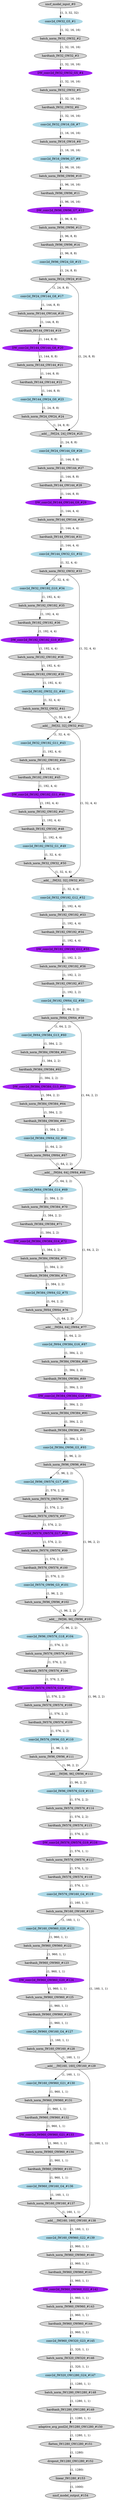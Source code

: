 strict digraph {
"0 /nncf_model_input_0" [id=0, type="nncf_model_input", label="nncf_model_input_#0", style=filled];
"1 MobileNetV2/Sequential[features]/Conv2dNormActivation[0]/NNCFConv2d[0]/conv2d_0" [id=1, type=conv2d, label="conv2d_OW32_G5_#1", style=filled, color=lightblue];
"2 MobileNetV2/Sequential[features]/Conv2dNormActivation[0]/NNCFBatchNorm2d[1]/batch_norm_0" [id=2, type="batch_norm", label="batch_norm_IW32_OW32_#2", style=filled];
"3 MobileNetV2/Sequential[features]/Conv2dNormActivation[0]/ReLU6[2]/hardtanh_0" [id=3, type=hardtanh, label="hardtanh_IW32_OW32_#3", style=filled];
"4 MobileNetV2/Sequential[features]/InvertedResidual[1]/Sequential[conv]/Conv2dNormActivation[0]/NNCFConv2d[0]/conv2d_0" [id=4, type=conv2d, label="DW_conv2d_IW32_OW32_G5_#4", style=filled, color=purple];
"5 MobileNetV2/Sequential[features]/InvertedResidual[1]/Sequential[conv]/Conv2dNormActivation[0]/NNCFBatchNorm2d[1]/batch_norm_0" [id=5, type="batch_norm", label="batch_norm_IW32_OW32_#5", style=filled];
"6 MobileNetV2/Sequential[features]/InvertedResidual[1]/Sequential[conv]/Conv2dNormActivation[0]/ReLU6[2]/hardtanh_0" [id=6, type=hardtanh, label="hardtanh_IW32_OW32_#6", style=filled];
"7 MobileNetV2/Sequential[features]/InvertedResidual[1]/Sequential[conv]/NNCFConv2d[1]/conv2d_0" [id=7, type=conv2d, label="conv2d_IW32_OW16_G6_#7", style=filled, color=lightblue];
"8 MobileNetV2/Sequential[features]/InvertedResidual[1]/Sequential[conv]/NNCFBatchNorm2d[2]/batch_norm_0" [id=8, type="batch_norm", label="batch_norm_IW16_OW16_#8", style=filled];
"9 MobileNetV2/Sequential[features]/InvertedResidual[2]/Sequential[conv]/Conv2dNormActivation[0]/NNCFConv2d[0]/conv2d_0" [id=9, type=conv2d, label="conv2d_IW16_OW96_G7_#9", style=filled, color=lightblue];
"10 MobileNetV2/Sequential[features]/InvertedResidual[2]/Sequential[conv]/Conv2dNormActivation[0]/NNCFBatchNorm2d[1]/batch_norm_0" [id=10, type="batch_norm", label="batch_norm_IW96_OW96_#10", style=filled];
"11 MobileNetV2/Sequential[features]/InvertedResidual[2]/Sequential[conv]/Conv2dNormActivation[0]/ReLU6[2]/hardtanh_0" [id=11, type=hardtanh, label="hardtanh_IW96_OW96_#11", style=filled];
"12 MobileNetV2/Sequential[features]/InvertedResidual[2]/Sequential[conv]/Conv2dNormActivation[1]/NNCFConv2d[0]/conv2d_0" [id=12, type=conv2d, label="DW_conv2d_IW96_OW96_G7_#12", style=filled, color=purple];
"13 MobileNetV2/Sequential[features]/InvertedResidual[2]/Sequential[conv]/Conv2dNormActivation[1]/NNCFBatchNorm2d[1]/batch_norm_0" [id=13, type="batch_norm", label="batch_norm_IW96_OW96_#13", style=filled];
"14 MobileNetV2/Sequential[features]/InvertedResidual[2]/Sequential[conv]/Conv2dNormActivation[1]/ReLU6[2]/hardtanh_0" [id=14, type=hardtanh, label="hardtanh_IW96_OW96_#14", style=filled];
"15 MobileNetV2/Sequential[features]/InvertedResidual[2]/Sequential[conv]/NNCFConv2d[2]/conv2d_0" [id=15, type=conv2d, label="conv2d_IW96_OW24_G0_#15", style=filled, color=lightblue];
"16 MobileNetV2/Sequential[features]/InvertedResidual[2]/Sequential[conv]/NNCFBatchNorm2d[3]/batch_norm_0" [id=16, type="batch_norm", label="batch_norm_IW24_OW24_#16", style=filled];
"17 MobileNetV2/Sequential[features]/InvertedResidual[3]/Sequential[conv]/Conv2dNormActivation[0]/NNCFConv2d[0]/conv2d_0" [id=17, type=conv2d, label="conv2d_IW24_OW144_G8_#17", style=filled, color=lightblue];
"18 MobileNetV2/Sequential[features]/InvertedResidual[3]/Sequential[conv]/Conv2dNormActivation[0]/NNCFBatchNorm2d[1]/batch_norm_0" [id=18, type="batch_norm", label="batch_norm_IW144_OW144_#18", style=filled];
"19 MobileNetV2/Sequential[features]/InvertedResidual[3]/Sequential[conv]/Conv2dNormActivation[0]/ReLU6[2]/hardtanh_0" [id=19, type=hardtanh, label="hardtanh_IW144_OW144_#19", style=filled];
"20 MobileNetV2/Sequential[features]/InvertedResidual[3]/Sequential[conv]/Conv2dNormActivation[1]/NNCFConv2d[0]/conv2d_0" [id=20, type=conv2d, label="DW_conv2d_IW144_OW144_G8_#20", style=filled, color=purple];
"21 MobileNetV2/Sequential[features]/InvertedResidual[3]/Sequential[conv]/Conv2dNormActivation[1]/NNCFBatchNorm2d[1]/batch_norm_0" [id=21, type="batch_norm", label="batch_norm_IW144_OW144_#21", style=filled];
"22 MobileNetV2/Sequential[features]/InvertedResidual[3]/Sequential[conv]/Conv2dNormActivation[1]/ReLU6[2]/hardtanh_0" [id=22, type=hardtanh, label="hardtanh_IW144_OW144_#22", style=filled];
"23 MobileNetV2/Sequential[features]/InvertedResidual[3]/Sequential[conv]/NNCFConv2d[2]/conv2d_0" [id=23, type=conv2d, label="conv2d_IW144_OW24_G0_#23", style=filled, color=lightblue];
"24 MobileNetV2/Sequential[features]/InvertedResidual[3]/Sequential[conv]/NNCFBatchNorm2d[3]/batch_norm_0" [id=24, type="batch_norm", label="batch_norm_IW24_OW24_#24", style=filled];
"25 MobileNetV2/Sequential[features]/InvertedResidual[3]/__add___0" [id=25, type="__add__", label="__add___IW[24, 24]_OW24_#25", style=filled];
"26 MobileNetV2/Sequential[features]/InvertedResidual[4]/Sequential[conv]/Conv2dNormActivation[0]/NNCFConv2d[0]/conv2d_0" [id=26, type=conv2d, label="conv2d_IW24_OW144_G9_#26", style=filled, color=lightblue];
"27 MobileNetV2/Sequential[features]/InvertedResidual[4]/Sequential[conv]/Conv2dNormActivation[0]/NNCFBatchNorm2d[1]/batch_norm_0" [id=27, type="batch_norm", label="batch_norm_IW144_OW144_#27", style=filled];
"28 MobileNetV2/Sequential[features]/InvertedResidual[4]/Sequential[conv]/Conv2dNormActivation[0]/ReLU6[2]/hardtanh_0" [id=28, type=hardtanh, label="hardtanh_IW144_OW144_#28", style=filled];
"29 MobileNetV2/Sequential[features]/InvertedResidual[4]/Sequential[conv]/Conv2dNormActivation[1]/NNCFConv2d[0]/conv2d_0" [id=29, type=conv2d, label="DW_conv2d_IW144_OW144_G9_#29", style=filled, color=purple];
"30 MobileNetV2/Sequential[features]/InvertedResidual[4]/Sequential[conv]/Conv2dNormActivation[1]/NNCFBatchNorm2d[1]/batch_norm_0" [id=30, type="batch_norm", label="batch_norm_IW144_OW144_#30", style=filled];
"31 MobileNetV2/Sequential[features]/InvertedResidual[4]/Sequential[conv]/Conv2dNormActivation[1]/ReLU6[2]/hardtanh_0" [id=31, type=hardtanh, label="hardtanh_IW144_OW144_#31", style=filled];
"32 MobileNetV2/Sequential[features]/InvertedResidual[4]/Sequential[conv]/NNCFConv2d[2]/conv2d_0" [id=32, type=conv2d, label="conv2d_IW144_OW32_G1_#32", style=filled, color=lightblue];
"33 MobileNetV2/Sequential[features]/InvertedResidual[4]/Sequential[conv]/NNCFBatchNorm2d[3]/batch_norm_0" [id=33, type="batch_norm", label="batch_norm_IW32_OW32_#33", style=filled];
"34 MobileNetV2/Sequential[features]/InvertedResidual[5]/Sequential[conv]/Conv2dNormActivation[0]/NNCFConv2d[0]/conv2d_0" [id=34, type=conv2d, label="conv2d_IW32_OW192_G10_#34", style=filled, color=lightblue];
"35 MobileNetV2/Sequential[features]/InvertedResidual[5]/Sequential[conv]/Conv2dNormActivation[0]/NNCFBatchNorm2d[1]/batch_norm_0" [id=35, type="batch_norm", label="batch_norm_IW192_OW192_#35", style=filled];
"36 MobileNetV2/Sequential[features]/InvertedResidual[5]/Sequential[conv]/Conv2dNormActivation[0]/ReLU6[2]/hardtanh_0" [id=36, type=hardtanh, label="hardtanh_IW192_OW192_#36", style=filled];
"37 MobileNetV2/Sequential[features]/InvertedResidual[5]/Sequential[conv]/Conv2dNormActivation[1]/NNCFConv2d[0]/conv2d_0" [id=37, type=conv2d, label="DW_conv2d_IW192_OW192_G10_#37", style=filled, color=purple];
"38 MobileNetV2/Sequential[features]/InvertedResidual[5]/Sequential[conv]/Conv2dNormActivation[1]/NNCFBatchNorm2d[1]/batch_norm_0" [id=38, type="batch_norm", label="batch_norm_IW192_OW192_#38", style=filled];
"39 MobileNetV2/Sequential[features]/InvertedResidual[5]/Sequential[conv]/Conv2dNormActivation[1]/ReLU6[2]/hardtanh_0" [id=39, type=hardtanh, label="hardtanh_IW192_OW192_#39", style=filled];
"40 MobileNetV2/Sequential[features]/InvertedResidual[5]/Sequential[conv]/NNCFConv2d[2]/conv2d_0" [id=40, type=conv2d, label="conv2d_IW192_OW32_G1_#40", style=filled, color=lightblue];
"41 MobileNetV2/Sequential[features]/InvertedResidual[5]/Sequential[conv]/NNCFBatchNorm2d[3]/batch_norm_0" [id=41, type="batch_norm", label="batch_norm_IW32_OW32_#41", style=filled];
"42 MobileNetV2/Sequential[features]/InvertedResidual[5]/__add___0" [id=42, type="__add__", label="__add___IW[32, 32]_OW32_#42", style=filled];
"43 MobileNetV2/Sequential[features]/InvertedResidual[6]/Sequential[conv]/Conv2dNormActivation[0]/NNCFConv2d[0]/conv2d_0" [id=43, type=conv2d, label="conv2d_IW32_OW192_G11_#43", style=filled, color=lightblue];
"44 MobileNetV2/Sequential[features]/InvertedResidual[6]/Sequential[conv]/Conv2dNormActivation[0]/NNCFBatchNorm2d[1]/batch_norm_0" [id=44, type="batch_norm", label="batch_norm_IW192_OW192_#44", style=filled];
"45 MobileNetV2/Sequential[features]/InvertedResidual[6]/Sequential[conv]/Conv2dNormActivation[0]/ReLU6[2]/hardtanh_0" [id=45, type=hardtanh, label="hardtanh_IW192_OW192_#45", style=filled];
"46 MobileNetV2/Sequential[features]/InvertedResidual[6]/Sequential[conv]/Conv2dNormActivation[1]/NNCFConv2d[0]/conv2d_0" [id=46, type=conv2d, label="DW_conv2d_IW192_OW192_G11_#46", style=filled, color=purple];
"47 MobileNetV2/Sequential[features]/InvertedResidual[6]/Sequential[conv]/Conv2dNormActivation[1]/NNCFBatchNorm2d[1]/batch_norm_0" [id=47, type="batch_norm", label="batch_norm_IW192_OW192_#47", style=filled];
"48 MobileNetV2/Sequential[features]/InvertedResidual[6]/Sequential[conv]/Conv2dNormActivation[1]/ReLU6[2]/hardtanh_0" [id=48, type=hardtanh, label="hardtanh_IW192_OW192_#48", style=filled];
"49 MobileNetV2/Sequential[features]/InvertedResidual[6]/Sequential[conv]/NNCFConv2d[2]/conv2d_0" [id=49, type=conv2d, label="conv2d_IW192_OW32_G1_#49", style=filled, color=lightblue];
"50 MobileNetV2/Sequential[features]/InvertedResidual[6]/Sequential[conv]/NNCFBatchNorm2d[3]/batch_norm_0" [id=50, type="batch_norm", label="batch_norm_IW32_OW32_#50", style=filled];
"51 MobileNetV2/Sequential[features]/InvertedResidual[6]/__add___0" [id=51, type="__add__", label="__add___IW[32, 32]_OW32_#51", style=filled];
"52 MobileNetV2/Sequential[features]/InvertedResidual[7]/Sequential[conv]/Conv2dNormActivation[0]/NNCFConv2d[0]/conv2d_0" [id=52, type=conv2d, label="conv2d_IW32_OW192_G12_#52", style=filled, color=lightblue];
"53 MobileNetV2/Sequential[features]/InvertedResidual[7]/Sequential[conv]/Conv2dNormActivation[0]/NNCFBatchNorm2d[1]/batch_norm_0" [id=53, type="batch_norm", label="batch_norm_IW192_OW192_#53", style=filled];
"54 MobileNetV2/Sequential[features]/InvertedResidual[7]/Sequential[conv]/Conv2dNormActivation[0]/ReLU6[2]/hardtanh_0" [id=54, type=hardtanh, label="hardtanh_IW192_OW192_#54", style=filled];
"55 MobileNetV2/Sequential[features]/InvertedResidual[7]/Sequential[conv]/Conv2dNormActivation[1]/NNCFConv2d[0]/conv2d_0" [id=55, type=conv2d, label="DW_conv2d_IW192_OW192_G12_#55", style=filled, color=purple];
"56 MobileNetV2/Sequential[features]/InvertedResidual[7]/Sequential[conv]/Conv2dNormActivation[1]/NNCFBatchNorm2d[1]/batch_norm_0" [id=56, type="batch_norm", label="batch_norm_IW192_OW192_#56", style=filled];
"57 MobileNetV2/Sequential[features]/InvertedResidual[7]/Sequential[conv]/Conv2dNormActivation[1]/ReLU6[2]/hardtanh_0" [id=57, type=hardtanh, label="hardtanh_IW192_OW192_#57", style=filled];
"58 MobileNetV2/Sequential[features]/InvertedResidual[7]/Sequential[conv]/NNCFConv2d[2]/conv2d_0" [id=58, type=conv2d, label="conv2d_IW192_OW64_G2_#58", style=filled, color=lightblue];
"59 MobileNetV2/Sequential[features]/InvertedResidual[7]/Sequential[conv]/NNCFBatchNorm2d[3]/batch_norm_0" [id=59, type="batch_norm", label="batch_norm_IW64_OW64_#59", style=filled];
"60 MobileNetV2/Sequential[features]/InvertedResidual[8]/Sequential[conv]/Conv2dNormActivation[0]/NNCFConv2d[0]/conv2d_0" [id=60, type=conv2d, label="conv2d_IW64_OW384_G13_#60", style=filled, color=lightblue];
"61 MobileNetV2/Sequential[features]/InvertedResidual[8]/Sequential[conv]/Conv2dNormActivation[0]/NNCFBatchNorm2d[1]/batch_norm_0" [id=61, type="batch_norm", label="batch_norm_IW384_OW384_#61", style=filled];
"62 MobileNetV2/Sequential[features]/InvertedResidual[8]/Sequential[conv]/Conv2dNormActivation[0]/ReLU6[2]/hardtanh_0" [id=62, type=hardtanh, label="hardtanh_IW384_OW384_#62", style=filled];
"63 MobileNetV2/Sequential[features]/InvertedResidual[8]/Sequential[conv]/Conv2dNormActivation[1]/NNCFConv2d[0]/conv2d_0" [id=63, type=conv2d, label="DW_conv2d_IW384_OW384_G13_#63", style=filled, color=purple];
"64 MobileNetV2/Sequential[features]/InvertedResidual[8]/Sequential[conv]/Conv2dNormActivation[1]/NNCFBatchNorm2d[1]/batch_norm_0" [id=64, type="batch_norm", label="batch_norm_IW384_OW384_#64", style=filled];
"65 MobileNetV2/Sequential[features]/InvertedResidual[8]/Sequential[conv]/Conv2dNormActivation[1]/ReLU6[2]/hardtanh_0" [id=65, type=hardtanh, label="hardtanh_IW384_OW384_#65", style=filled];
"66 MobileNetV2/Sequential[features]/InvertedResidual[8]/Sequential[conv]/NNCFConv2d[2]/conv2d_0" [id=66, type=conv2d, label="conv2d_IW384_OW64_G2_#66", style=filled, color=lightblue];
"67 MobileNetV2/Sequential[features]/InvertedResidual[8]/Sequential[conv]/NNCFBatchNorm2d[3]/batch_norm_0" [id=67, type="batch_norm", label="batch_norm_IW64_OW64_#67", style=filled];
"68 MobileNetV2/Sequential[features]/InvertedResidual[8]/__add___0" [id=68, type="__add__", label="__add___IW[64, 64]_OW64_#68", style=filled];
"69 MobileNetV2/Sequential[features]/InvertedResidual[9]/Sequential[conv]/Conv2dNormActivation[0]/NNCFConv2d[0]/conv2d_0" [id=69, type=conv2d, label="conv2d_IW64_OW384_G14_#69", style=filled, color=lightblue];
"70 MobileNetV2/Sequential[features]/InvertedResidual[9]/Sequential[conv]/Conv2dNormActivation[0]/NNCFBatchNorm2d[1]/batch_norm_0" [id=70, type="batch_norm", label="batch_norm_IW384_OW384_#70", style=filled];
"71 MobileNetV2/Sequential[features]/InvertedResidual[9]/Sequential[conv]/Conv2dNormActivation[0]/ReLU6[2]/hardtanh_0" [id=71, type=hardtanh, label="hardtanh_IW384_OW384_#71", style=filled];
"72 MobileNetV2/Sequential[features]/InvertedResidual[9]/Sequential[conv]/Conv2dNormActivation[1]/NNCFConv2d[0]/conv2d_0" [id=72, type=conv2d, label="DW_conv2d_IW384_OW384_G14_#72", style=filled, color=purple];
"73 MobileNetV2/Sequential[features]/InvertedResidual[9]/Sequential[conv]/Conv2dNormActivation[1]/NNCFBatchNorm2d[1]/batch_norm_0" [id=73, type="batch_norm", label="batch_norm_IW384_OW384_#73", style=filled];
"74 MobileNetV2/Sequential[features]/InvertedResidual[9]/Sequential[conv]/Conv2dNormActivation[1]/ReLU6[2]/hardtanh_0" [id=74, type=hardtanh, label="hardtanh_IW384_OW384_#74", style=filled];
"75 MobileNetV2/Sequential[features]/InvertedResidual[9]/Sequential[conv]/NNCFConv2d[2]/conv2d_0" [id=75, type=conv2d, label="conv2d_IW384_OW64_G2_#75", style=filled, color=lightblue];
"76 MobileNetV2/Sequential[features]/InvertedResidual[9]/Sequential[conv]/NNCFBatchNorm2d[3]/batch_norm_0" [id=76, type="batch_norm", label="batch_norm_IW64_OW64_#76", style=filled];
"77 MobileNetV2/Sequential[features]/InvertedResidual[9]/__add___0" [id=77, type="__add__", label="__add___IW[64, 64]_OW64_#77", style=filled];
"78 MobileNetV2/Sequential[features]/InvertedResidual[11]/Sequential[conv]/Conv2dNormActivation[0]/NNCFConv2d[0]/conv2d_0" [id=78, type=conv2d, label="conv2d_IW64_OW384_G16_#87", style=filled, color=lightblue];
"79 MobileNetV2/Sequential[features]/InvertedResidual[11]/Sequential[conv]/Conv2dNormActivation[0]/NNCFBatchNorm2d[1]/batch_norm_0" [id=79, type="batch_norm", label="batch_norm_IW384_OW384_#88", style=filled];
"80 MobileNetV2/Sequential[features]/InvertedResidual[11]/Sequential[conv]/Conv2dNormActivation[0]/ReLU6[2]/hardtanh_0" [id=80, type=hardtanh, label="hardtanh_IW384_OW384_#89", style=filled];
"81 MobileNetV2/Sequential[features]/InvertedResidual[11]/Sequential[conv]/Conv2dNormActivation[1]/NNCFConv2d[0]/conv2d_0" [id=81, type=conv2d, label="DW_conv2d_IW384_OW384_G16_#90", style=filled, color=purple];
"82 MobileNetV2/Sequential[features]/InvertedResidual[11]/Sequential[conv]/Conv2dNormActivation[1]/NNCFBatchNorm2d[1]/batch_norm_0" [id=82, type="batch_norm", label="batch_norm_IW384_OW384_#91", style=filled];
"83 MobileNetV2/Sequential[features]/InvertedResidual[11]/Sequential[conv]/Conv2dNormActivation[1]/ReLU6[2]/hardtanh_0" [id=83, type=hardtanh, label="hardtanh_IW384_OW384_#92", style=filled];
"84 MobileNetV2/Sequential[features]/InvertedResidual[11]/Sequential[conv]/NNCFConv2d[2]/conv2d_0" [id=84, type=conv2d, label="conv2d_IW384_OW96_G3_#93", style=filled, color=lightblue];
"85 MobileNetV2/Sequential[features]/InvertedResidual[11]/Sequential[conv]/NNCFBatchNorm2d[3]/batch_norm_0" [id=85, type="batch_norm", label="batch_norm_IW96_OW96_#94", style=filled];
"86 MobileNetV2/Sequential[features]/InvertedResidual[12]/Sequential[conv]/Conv2dNormActivation[0]/NNCFConv2d[0]/conv2d_0" [id=86, type=conv2d, label="conv2d_IW96_OW576_G17_#95", style=filled, color=lightblue];
"87 MobileNetV2/Sequential[features]/InvertedResidual[12]/Sequential[conv]/Conv2dNormActivation[0]/NNCFBatchNorm2d[1]/batch_norm_0" [id=87, type="batch_norm", label="batch_norm_IW576_OW576_#96", style=filled];
"88 MobileNetV2/Sequential[features]/InvertedResidual[12]/Sequential[conv]/Conv2dNormActivation[0]/ReLU6[2]/hardtanh_0" [id=88, type=hardtanh, label="hardtanh_IW576_OW576_#97", style=filled];
"89 MobileNetV2/Sequential[features]/InvertedResidual[12]/Sequential[conv]/Conv2dNormActivation[1]/NNCFConv2d[0]/conv2d_0" [id=89, type=conv2d, label="DW_conv2d_IW576_OW576_G17_#98", style=filled, color=purple];
"90 MobileNetV2/Sequential[features]/InvertedResidual[12]/Sequential[conv]/Conv2dNormActivation[1]/NNCFBatchNorm2d[1]/batch_norm_0" [id=90, type="batch_norm", label="batch_norm_IW576_OW576_#99", style=filled];
"91 MobileNetV2/Sequential[features]/InvertedResidual[12]/Sequential[conv]/Conv2dNormActivation[1]/ReLU6[2]/hardtanh_0" [id=91, type=hardtanh, label="hardtanh_IW576_OW576_#100", style=filled];
"92 MobileNetV2/Sequential[features]/InvertedResidual[12]/Sequential[conv]/NNCFConv2d[2]/conv2d_0" [id=92, type=conv2d, label="conv2d_IW576_OW96_G3_#101", style=filled, color=lightblue];
"93 MobileNetV2/Sequential[features]/InvertedResidual[12]/Sequential[conv]/NNCFBatchNorm2d[3]/batch_norm_0" [id=93, type="batch_norm", label="batch_norm_IW96_OW96_#102", style=filled];
"94 MobileNetV2/Sequential[features]/InvertedResidual[12]/__add___0" [id=94, type="__add__", label="__add___IW[96, 96]_OW96_#103", style=filled];
"95 MobileNetV2/Sequential[features]/InvertedResidual[13]/Sequential[conv]/Conv2dNormActivation[0]/NNCFConv2d[0]/conv2d_0" [id=95, type=conv2d, label="conv2d_IW96_OW576_G18_#104", style=filled, color=lightblue];
"96 MobileNetV2/Sequential[features]/InvertedResidual[13]/Sequential[conv]/Conv2dNormActivation[0]/NNCFBatchNorm2d[1]/batch_norm_0" [id=96, type="batch_norm", label="batch_norm_IW576_OW576_#105", style=filled];
"97 MobileNetV2/Sequential[features]/InvertedResidual[13]/Sequential[conv]/Conv2dNormActivation[0]/ReLU6[2]/hardtanh_0" [id=97, type=hardtanh, label="hardtanh_IW576_OW576_#106", style=filled];
"98 MobileNetV2/Sequential[features]/InvertedResidual[13]/Sequential[conv]/Conv2dNormActivation[1]/NNCFConv2d[0]/conv2d_0" [id=98, type=conv2d, label="DW_conv2d_IW576_OW576_G18_#107", style=filled, color=purple];
"99 MobileNetV2/Sequential[features]/InvertedResidual[13]/Sequential[conv]/Conv2dNormActivation[1]/NNCFBatchNorm2d[1]/batch_norm_0" [id=99, type="batch_norm", label="batch_norm_IW576_OW576_#108", style=filled];
"100 MobileNetV2/Sequential[features]/InvertedResidual[13]/Sequential[conv]/Conv2dNormActivation[1]/ReLU6[2]/hardtanh_0" [id=100, type=hardtanh, label="hardtanh_IW576_OW576_#109", style=filled];
"101 MobileNetV2/Sequential[features]/InvertedResidual[13]/Sequential[conv]/NNCFConv2d[2]/conv2d_0" [id=101, type=conv2d, label="conv2d_IW576_OW96_G3_#110", style=filled, color=lightblue];
"102 MobileNetV2/Sequential[features]/InvertedResidual[13]/Sequential[conv]/NNCFBatchNorm2d[3]/batch_norm_0" [id=102, type="batch_norm", label="batch_norm_IW96_OW96_#111", style=filled];
"103 MobileNetV2/Sequential[features]/InvertedResidual[13]/__add___0" [id=103, type="__add__", label="__add___IW[96, 96]_OW96_#112", style=filled];
"104 MobileNetV2/Sequential[features]/InvertedResidual[14]/Sequential[conv]/Conv2dNormActivation[0]/NNCFConv2d[0]/conv2d_0" [id=104, type=conv2d, label="conv2d_IW96_OW576_G19_#113", style=filled, color=lightblue];
"105 MobileNetV2/Sequential[features]/InvertedResidual[14]/Sequential[conv]/Conv2dNormActivation[0]/NNCFBatchNorm2d[1]/batch_norm_0" [id=105, type="batch_norm", label="batch_norm_IW576_OW576_#114", style=filled];
"106 MobileNetV2/Sequential[features]/InvertedResidual[14]/Sequential[conv]/Conv2dNormActivation[0]/ReLU6[2]/hardtanh_0" [id=106, type=hardtanh, label="hardtanh_IW576_OW576_#115", style=filled];
"107 MobileNetV2/Sequential[features]/InvertedResidual[14]/Sequential[conv]/Conv2dNormActivation[1]/NNCFConv2d[0]/conv2d_0" [id=107, type=conv2d, label="DW_conv2d_IW576_OW576_G19_#116", style=filled, color=purple];
"108 MobileNetV2/Sequential[features]/InvertedResidual[14]/Sequential[conv]/Conv2dNormActivation[1]/NNCFBatchNorm2d[1]/batch_norm_0" [id=108, type="batch_norm", label="batch_norm_IW576_OW576_#117", style=filled];
"109 MobileNetV2/Sequential[features]/InvertedResidual[14]/Sequential[conv]/Conv2dNormActivation[1]/ReLU6[2]/hardtanh_0" [id=109, type=hardtanh, label="hardtanh_IW576_OW576_#118", style=filled];
"110 MobileNetV2/Sequential[features]/InvertedResidual[14]/Sequential[conv]/NNCFConv2d[2]/conv2d_0" [id=110, type=conv2d, label="conv2d_IW576_OW160_G4_#119", style=filled, color=lightblue];
"111 MobileNetV2/Sequential[features]/InvertedResidual[14]/Sequential[conv]/NNCFBatchNorm2d[3]/batch_norm_0" [id=111, type="batch_norm", label="batch_norm_IW160_OW160_#120", style=filled];
"112 MobileNetV2/Sequential[features]/InvertedResidual[15]/Sequential[conv]/Conv2dNormActivation[0]/NNCFConv2d[0]/conv2d_0" [id=112, type=conv2d, label="conv2d_IW160_OW960_G20_#121", style=filled, color=lightblue];
"113 MobileNetV2/Sequential[features]/InvertedResidual[15]/Sequential[conv]/Conv2dNormActivation[0]/NNCFBatchNorm2d[1]/batch_norm_0" [id=113, type="batch_norm", label="batch_norm_IW960_OW960_#122", style=filled];
"114 MobileNetV2/Sequential[features]/InvertedResidual[15]/Sequential[conv]/Conv2dNormActivation[0]/ReLU6[2]/hardtanh_0" [id=114, type=hardtanh, label="hardtanh_IW960_OW960_#123", style=filled];
"115 MobileNetV2/Sequential[features]/InvertedResidual[15]/Sequential[conv]/Conv2dNormActivation[1]/NNCFConv2d[0]/conv2d_0" [id=115, type=conv2d, label="DW_conv2d_IW960_OW960_G20_#124", style=filled, color=purple];
"116 MobileNetV2/Sequential[features]/InvertedResidual[15]/Sequential[conv]/Conv2dNormActivation[1]/NNCFBatchNorm2d[1]/batch_norm_0" [id=116, type="batch_norm", label="batch_norm_IW960_OW960_#125", style=filled];
"117 MobileNetV2/Sequential[features]/InvertedResidual[15]/Sequential[conv]/Conv2dNormActivation[1]/ReLU6[2]/hardtanh_0" [id=117, type=hardtanh, label="hardtanh_IW960_OW960_#126", style=filled];
"118 MobileNetV2/Sequential[features]/InvertedResidual[15]/Sequential[conv]/NNCFConv2d[2]/conv2d_0" [id=118, type=conv2d, label="conv2d_IW960_OW160_G4_#127", style=filled, color=lightblue];
"119 MobileNetV2/Sequential[features]/InvertedResidual[15]/Sequential[conv]/NNCFBatchNorm2d[3]/batch_norm_0" [id=119, type="batch_norm", label="batch_norm_IW160_OW160_#128", style=filled];
"120 MobileNetV2/Sequential[features]/InvertedResidual[15]/__add___0" [id=120, type="__add__", label="__add___IW[160, 160]_OW160_#129", style=filled];
"121 MobileNetV2/Sequential[features]/InvertedResidual[16]/Sequential[conv]/Conv2dNormActivation[0]/NNCFConv2d[0]/conv2d_0" [id=121, type=conv2d, label="conv2d_IW160_OW960_G21_#130", style=filled, color=lightblue];
"122 MobileNetV2/Sequential[features]/InvertedResidual[16]/Sequential[conv]/Conv2dNormActivation[0]/NNCFBatchNorm2d[1]/batch_norm_0" [id=122, type="batch_norm", label="batch_norm_IW960_OW960_#131", style=filled];
"123 MobileNetV2/Sequential[features]/InvertedResidual[16]/Sequential[conv]/Conv2dNormActivation[0]/ReLU6[2]/hardtanh_0" [id=123, type=hardtanh, label="hardtanh_IW960_OW960_#132", style=filled];
"124 MobileNetV2/Sequential[features]/InvertedResidual[16]/Sequential[conv]/Conv2dNormActivation[1]/NNCFConv2d[0]/conv2d_0" [id=124, type=conv2d, label="DW_conv2d_IW960_OW960_G21_#133", style=filled, color=purple];
"125 MobileNetV2/Sequential[features]/InvertedResidual[16]/Sequential[conv]/Conv2dNormActivation[1]/NNCFBatchNorm2d[1]/batch_norm_0" [id=125, type="batch_norm", label="batch_norm_IW960_OW960_#134", style=filled];
"126 MobileNetV2/Sequential[features]/InvertedResidual[16]/Sequential[conv]/Conv2dNormActivation[1]/ReLU6[2]/hardtanh_0" [id=126, type=hardtanh, label="hardtanh_IW960_OW960_#135", style=filled];
"127 MobileNetV2/Sequential[features]/InvertedResidual[16]/Sequential[conv]/NNCFConv2d[2]/conv2d_0" [id=127, type=conv2d, label="conv2d_IW960_OW160_G4_#136", style=filled, color=lightblue];
"128 MobileNetV2/Sequential[features]/InvertedResidual[16]/Sequential[conv]/NNCFBatchNorm2d[3]/batch_norm_0" [id=128, type="batch_norm", label="batch_norm_IW160_OW160_#137", style=filled];
"129 MobileNetV2/Sequential[features]/InvertedResidual[16]/__add___0" [id=129, type="__add__", label="__add___IW[160, 160]_OW160_#138", style=filled];
"130 MobileNetV2/Sequential[features]/InvertedResidual[17]/Sequential[conv]/Conv2dNormActivation[0]/NNCFConv2d[0]/conv2d_0" [id=130, type=conv2d, label="conv2d_IW160_OW960_G22_#139", style=filled, color=lightblue];
"131 MobileNetV2/Sequential[features]/InvertedResidual[17]/Sequential[conv]/Conv2dNormActivation[0]/NNCFBatchNorm2d[1]/batch_norm_0" [id=131, type="batch_norm", label="batch_norm_IW960_OW960_#140", style=filled];
"132 MobileNetV2/Sequential[features]/InvertedResidual[17]/Sequential[conv]/Conv2dNormActivation[0]/ReLU6[2]/hardtanh_0" [id=132, type=hardtanh, label="hardtanh_IW960_OW960_#141", style=filled];
"133 MobileNetV2/Sequential[features]/InvertedResidual[17]/Sequential[conv]/Conv2dNormActivation[1]/NNCFConv2d[0]/conv2d_0" [id=133, type=conv2d, label="DW_conv2d_IW960_OW960_G22_#142", style=filled, color=purple];
"134 MobileNetV2/Sequential[features]/InvertedResidual[17]/Sequential[conv]/Conv2dNormActivation[1]/NNCFBatchNorm2d[1]/batch_norm_0" [id=134, type="batch_norm", label="batch_norm_IW960_OW960_#143", style=filled];
"135 MobileNetV2/Sequential[features]/InvertedResidual[17]/Sequential[conv]/Conv2dNormActivation[1]/ReLU6[2]/hardtanh_0" [id=135, type=hardtanh, label="hardtanh_IW960_OW960_#144", style=filled];
"136 MobileNetV2/Sequential[features]/InvertedResidual[17]/Sequential[conv]/NNCFConv2d[2]/conv2d_0" [id=136, type=conv2d, label="conv2d_IW960_OW320_G23_#145", style=filled, color=lightblue];
"137 MobileNetV2/Sequential[features]/InvertedResidual[17]/Sequential[conv]/NNCFBatchNorm2d[3]/batch_norm_0" [id=137, type="batch_norm", label="batch_norm_IW320_OW320_#146", style=filled];
"138 MobileNetV2/Sequential[features]/Conv2dNormActivation[18]/NNCFConv2d[0]/conv2d_0" [id=138, type=conv2d, label="conv2d_IW320_OW1280_G24_#147", style=filled, color=lightblue];
"139 MobileNetV2/Sequential[features]/Conv2dNormActivation[18]/NNCFBatchNorm2d[1]/batch_norm_0" [id=139, type="batch_norm", label="batch_norm_IW1280_OW1280_#148", style=filled];
"140 MobileNetV2/Sequential[features]/Conv2dNormActivation[18]/ReLU6[2]/hardtanh_0" [id=140, type=hardtanh, label="hardtanh_IW1280_OW1280_#149", style=filled];
"141 MobileNetV2/adaptive_avg_pool2d_0" [id=141, type="adaptive_avg_pool2d", label="adaptive_avg_pool2d_IW1280_OW1280_#150", style=filled];
"142 MobileNetV2/flatten_0" [id=142, type=flatten, label="flatten_IW1280_OW1280_#151", style=filled];
"143 MobileNetV2/Sequential[classifier]/Dropout[0]/dropout_0" [id=143, type=dropout, label="dropout_IW1280_OW1280_#152", style=filled];
"144 MobileNetV2/Sequential[classifier]/NNCFLinear[1]/linear_0" [id=144, type=linear, label="linear_IW1280_#153", style=filled];
"145 /nncf_model_output_0" [id=145, type="nncf_model_output", label="nncf_model_output_#154", style=filled];
"0 /nncf_model_input_0" -> "1 MobileNetV2/Sequential[features]/Conv2dNormActivation[0]/NNCFConv2d[0]/conv2d_0" [style=solid, label="(1, 3, 32, 32)"];
"1 MobileNetV2/Sequential[features]/Conv2dNormActivation[0]/NNCFConv2d[0]/conv2d_0" -> "2 MobileNetV2/Sequential[features]/Conv2dNormActivation[0]/NNCFBatchNorm2d[1]/batch_norm_0" [style=solid, label="(1, 32, 16, 16)"];
"2 MobileNetV2/Sequential[features]/Conv2dNormActivation[0]/NNCFBatchNorm2d[1]/batch_norm_0" -> "3 MobileNetV2/Sequential[features]/Conv2dNormActivation[0]/ReLU6[2]/hardtanh_0" [style=solid, label="(1, 32, 16, 16)"];
"3 MobileNetV2/Sequential[features]/Conv2dNormActivation[0]/ReLU6[2]/hardtanh_0" -> "4 MobileNetV2/Sequential[features]/InvertedResidual[1]/Sequential[conv]/Conv2dNormActivation[0]/NNCFConv2d[0]/conv2d_0" [style=solid, label="(1, 32, 16, 16)"];
"4 MobileNetV2/Sequential[features]/InvertedResidual[1]/Sequential[conv]/Conv2dNormActivation[0]/NNCFConv2d[0]/conv2d_0" -> "5 MobileNetV2/Sequential[features]/InvertedResidual[1]/Sequential[conv]/Conv2dNormActivation[0]/NNCFBatchNorm2d[1]/batch_norm_0" [style=solid, label="(1, 32, 16, 16)"];
"5 MobileNetV2/Sequential[features]/InvertedResidual[1]/Sequential[conv]/Conv2dNormActivation[0]/NNCFBatchNorm2d[1]/batch_norm_0" -> "6 MobileNetV2/Sequential[features]/InvertedResidual[1]/Sequential[conv]/Conv2dNormActivation[0]/ReLU6[2]/hardtanh_0" [style=solid, label="(1, 32, 16, 16)"];
"6 MobileNetV2/Sequential[features]/InvertedResidual[1]/Sequential[conv]/Conv2dNormActivation[0]/ReLU6[2]/hardtanh_0" -> "7 MobileNetV2/Sequential[features]/InvertedResidual[1]/Sequential[conv]/NNCFConv2d[1]/conv2d_0" [style=solid, label="(1, 32, 16, 16)"];
"7 MobileNetV2/Sequential[features]/InvertedResidual[1]/Sequential[conv]/NNCFConv2d[1]/conv2d_0" -> "8 MobileNetV2/Sequential[features]/InvertedResidual[1]/Sequential[conv]/NNCFBatchNorm2d[2]/batch_norm_0" [style=solid, label="(1, 16, 16, 16)"];
"8 MobileNetV2/Sequential[features]/InvertedResidual[1]/Sequential[conv]/NNCFBatchNorm2d[2]/batch_norm_0" -> "9 MobileNetV2/Sequential[features]/InvertedResidual[2]/Sequential[conv]/Conv2dNormActivation[0]/NNCFConv2d[0]/conv2d_0" [style=solid, label="(1, 16, 16, 16)"];
"9 MobileNetV2/Sequential[features]/InvertedResidual[2]/Sequential[conv]/Conv2dNormActivation[0]/NNCFConv2d[0]/conv2d_0" -> "10 MobileNetV2/Sequential[features]/InvertedResidual[2]/Sequential[conv]/Conv2dNormActivation[0]/NNCFBatchNorm2d[1]/batch_norm_0" [style=solid, label="(1, 96, 16, 16)"];
"10 MobileNetV2/Sequential[features]/InvertedResidual[2]/Sequential[conv]/Conv2dNormActivation[0]/NNCFBatchNorm2d[1]/batch_norm_0" -> "11 MobileNetV2/Sequential[features]/InvertedResidual[2]/Sequential[conv]/Conv2dNormActivation[0]/ReLU6[2]/hardtanh_0" [style=solid, label="(1, 96, 16, 16)"];
"11 MobileNetV2/Sequential[features]/InvertedResidual[2]/Sequential[conv]/Conv2dNormActivation[0]/ReLU6[2]/hardtanh_0" -> "12 MobileNetV2/Sequential[features]/InvertedResidual[2]/Sequential[conv]/Conv2dNormActivation[1]/NNCFConv2d[0]/conv2d_0" [style=solid, label="(1, 96, 16, 16)"];
"12 MobileNetV2/Sequential[features]/InvertedResidual[2]/Sequential[conv]/Conv2dNormActivation[1]/NNCFConv2d[0]/conv2d_0" -> "13 MobileNetV2/Sequential[features]/InvertedResidual[2]/Sequential[conv]/Conv2dNormActivation[1]/NNCFBatchNorm2d[1]/batch_norm_0" [style=solid, label="(1, 96, 8, 8)"];
"13 MobileNetV2/Sequential[features]/InvertedResidual[2]/Sequential[conv]/Conv2dNormActivation[1]/NNCFBatchNorm2d[1]/batch_norm_0" -> "14 MobileNetV2/Sequential[features]/InvertedResidual[2]/Sequential[conv]/Conv2dNormActivation[1]/ReLU6[2]/hardtanh_0" [style=solid, label="(1, 96, 8, 8)"];
"14 MobileNetV2/Sequential[features]/InvertedResidual[2]/Sequential[conv]/Conv2dNormActivation[1]/ReLU6[2]/hardtanh_0" -> "15 MobileNetV2/Sequential[features]/InvertedResidual[2]/Sequential[conv]/NNCFConv2d[2]/conv2d_0" [style=solid, label="(1, 96, 8, 8)"];
"15 MobileNetV2/Sequential[features]/InvertedResidual[2]/Sequential[conv]/NNCFConv2d[2]/conv2d_0" -> "16 MobileNetV2/Sequential[features]/InvertedResidual[2]/Sequential[conv]/NNCFBatchNorm2d[3]/batch_norm_0" [style=solid, label="(1, 24, 8, 8)"];
"16 MobileNetV2/Sequential[features]/InvertedResidual[2]/Sequential[conv]/NNCFBatchNorm2d[3]/batch_norm_0" -> "17 MobileNetV2/Sequential[features]/InvertedResidual[3]/Sequential[conv]/Conv2dNormActivation[0]/NNCFConv2d[0]/conv2d_0" [style=solid, label="(1, 24, 8, 8)"];
"16 MobileNetV2/Sequential[features]/InvertedResidual[2]/Sequential[conv]/NNCFBatchNorm2d[3]/batch_norm_0" -> "25 MobileNetV2/Sequential[features]/InvertedResidual[3]/__add___0" [style=solid, label="(1, 24, 8, 8)"];
"17 MobileNetV2/Sequential[features]/InvertedResidual[3]/Sequential[conv]/Conv2dNormActivation[0]/NNCFConv2d[0]/conv2d_0" -> "18 MobileNetV2/Sequential[features]/InvertedResidual[3]/Sequential[conv]/Conv2dNormActivation[0]/NNCFBatchNorm2d[1]/batch_norm_0" [style=solid, label="(1, 144, 8, 8)"];
"18 MobileNetV2/Sequential[features]/InvertedResidual[3]/Sequential[conv]/Conv2dNormActivation[0]/NNCFBatchNorm2d[1]/batch_norm_0" -> "19 MobileNetV2/Sequential[features]/InvertedResidual[3]/Sequential[conv]/Conv2dNormActivation[0]/ReLU6[2]/hardtanh_0" [style=solid, label="(1, 144, 8, 8)"];
"19 MobileNetV2/Sequential[features]/InvertedResidual[3]/Sequential[conv]/Conv2dNormActivation[0]/ReLU6[2]/hardtanh_0" -> "20 MobileNetV2/Sequential[features]/InvertedResidual[3]/Sequential[conv]/Conv2dNormActivation[1]/NNCFConv2d[0]/conv2d_0" [style=solid, label="(1, 144, 8, 8)"];
"20 MobileNetV2/Sequential[features]/InvertedResidual[3]/Sequential[conv]/Conv2dNormActivation[1]/NNCFConv2d[0]/conv2d_0" -> "21 MobileNetV2/Sequential[features]/InvertedResidual[3]/Sequential[conv]/Conv2dNormActivation[1]/NNCFBatchNorm2d[1]/batch_norm_0" [style=solid, label="(1, 144, 8, 8)"];
"21 MobileNetV2/Sequential[features]/InvertedResidual[3]/Sequential[conv]/Conv2dNormActivation[1]/NNCFBatchNorm2d[1]/batch_norm_0" -> "22 MobileNetV2/Sequential[features]/InvertedResidual[3]/Sequential[conv]/Conv2dNormActivation[1]/ReLU6[2]/hardtanh_0" [style=solid, label="(1, 144, 8, 8)"];
"22 MobileNetV2/Sequential[features]/InvertedResidual[3]/Sequential[conv]/Conv2dNormActivation[1]/ReLU6[2]/hardtanh_0" -> "23 MobileNetV2/Sequential[features]/InvertedResidual[3]/Sequential[conv]/NNCFConv2d[2]/conv2d_0" [style=solid, label="(1, 144, 8, 8)"];
"23 MobileNetV2/Sequential[features]/InvertedResidual[3]/Sequential[conv]/NNCFConv2d[2]/conv2d_0" -> "24 MobileNetV2/Sequential[features]/InvertedResidual[3]/Sequential[conv]/NNCFBatchNorm2d[3]/batch_norm_0" [style=solid, label="(1, 24, 8, 8)"];
"24 MobileNetV2/Sequential[features]/InvertedResidual[3]/Sequential[conv]/NNCFBatchNorm2d[3]/batch_norm_0" -> "25 MobileNetV2/Sequential[features]/InvertedResidual[3]/__add___0" [style=solid, label="(1, 24, 8, 8)"];
"25 MobileNetV2/Sequential[features]/InvertedResidual[3]/__add___0" -> "26 MobileNetV2/Sequential[features]/InvertedResidual[4]/Sequential[conv]/Conv2dNormActivation[0]/NNCFConv2d[0]/conv2d_0" [style=solid, label="(1, 24, 8, 8)"];
"26 MobileNetV2/Sequential[features]/InvertedResidual[4]/Sequential[conv]/Conv2dNormActivation[0]/NNCFConv2d[0]/conv2d_0" -> "27 MobileNetV2/Sequential[features]/InvertedResidual[4]/Sequential[conv]/Conv2dNormActivation[0]/NNCFBatchNorm2d[1]/batch_norm_0" [style=solid, label="(1, 144, 8, 8)"];
"27 MobileNetV2/Sequential[features]/InvertedResidual[4]/Sequential[conv]/Conv2dNormActivation[0]/NNCFBatchNorm2d[1]/batch_norm_0" -> "28 MobileNetV2/Sequential[features]/InvertedResidual[4]/Sequential[conv]/Conv2dNormActivation[0]/ReLU6[2]/hardtanh_0" [style=solid, label="(1, 144, 8, 8)"];
"28 MobileNetV2/Sequential[features]/InvertedResidual[4]/Sequential[conv]/Conv2dNormActivation[0]/ReLU6[2]/hardtanh_0" -> "29 MobileNetV2/Sequential[features]/InvertedResidual[4]/Sequential[conv]/Conv2dNormActivation[1]/NNCFConv2d[0]/conv2d_0" [style=solid, label="(1, 144, 8, 8)"];
"29 MobileNetV2/Sequential[features]/InvertedResidual[4]/Sequential[conv]/Conv2dNormActivation[1]/NNCFConv2d[0]/conv2d_0" -> "30 MobileNetV2/Sequential[features]/InvertedResidual[4]/Sequential[conv]/Conv2dNormActivation[1]/NNCFBatchNorm2d[1]/batch_norm_0" [style=solid, label="(1, 144, 4, 4)"];
"30 MobileNetV2/Sequential[features]/InvertedResidual[4]/Sequential[conv]/Conv2dNormActivation[1]/NNCFBatchNorm2d[1]/batch_norm_0" -> "31 MobileNetV2/Sequential[features]/InvertedResidual[4]/Sequential[conv]/Conv2dNormActivation[1]/ReLU6[2]/hardtanh_0" [style=solid, label="(1, 144, 4, 4)"];
"31 MobileNetV2/Sequential[features]/InvertedResidual[4]/Sequential[conv]/Conv2dNormActivation[1]/ReLU6[2]/hardtanh_0" -> "32 MobileNetV2/Sequential[features]/InvertedResidual[4]/Sequential[conv]/NNCFConv2d[2]/conv2d_0" [style=solid, label="(1, 144, 4, 4)"];
"32 MobileNetV2/Sequential[features]/InvertedResidual[4]/Sequential[conv]/NNCFConv2d[2]/conv2d_0" -> "33 MobileNetV2/Sequential[features]/InvertedResidual[4]/Sequential[conv]/NNCFBatchNorm2d[3]/batch_norm_0" [style=solid, label="(1, 32, 4, 4)"];
"33 MobileNetV2/Sequential[features]/InvertedResidual[4]/Sequential[conv]/NNCFBatchNorm2d[3]/batch_norm_0" -> "34 MobileNetV2/Sequential[features]/InvertedResidual[5]/Sequential[conv]/Conv2dNormActivation[0]/NNCFConv2d[0]/conv2d_0" [style=solid, label="(1, 32, 4, 4)"];
"33 MobileNetV2/Sequential[features]/InvertedResidual[4]/Sequential[conv]/NNCFBatchNorm2d[3]/batch_norm_0" -> "42 MobileNetV2/Sequential[features]/InvertedResidual[5]/__add___0" [style=solid, label="(1, 32, 4, 4)"];
"34 MobileNetV2/Sequential[features]/InvertedResidual[5]/Sequential[conv]/Conv2dNormActivation[0]/NNCFConv2d[0]/conv2d_0" -> "35 MobileNetV2/Sequential[features]/InvertedResidual[5]/Sequential[conv]/Conv2dNormActivation[0]/NNCFBatchNorm2d[1]/batch_norm_0" [style=solid, label="(1, 192, 4, 4)"];
"35 MobileNetV2/Sequential[features]/InvertedResidual[5]/Sequential[conv]/Conv2dNormActivation[0]/NNCFBatchNorm2d[1]/batch_norm_0" -> "36 MobileNetV2/Sequential[features]/InvertedResidual[5]/Sequential[conv]/Conv2dNormActivation[0]/ReLU6[2]/hardtanh_0" [style=solid, label="(1, 192, 4, 4)"];
"36 MobileNetV2/Sequential[features]/InvertedResidual[5]/Sequential[conv]/Conv2dNormActivation[0]/ReLU6[2]/hardtanh_0" -> "37 MobileNetV2/Sequential[features]/InvertedResidual[5]/Sequential[conv]/Conv2dNormActivation[1]/NNCFConv2d[0]/conv2d_0" [style=solid, label="(1, 192, 4, 4)"];
"37 MobileNetV2/Sequential[features]/InvertedResidual[5]/Sequential[conv]/Conv2dNormActivation[1]/NNCFConv2d[0]/conv2d_0" -> "38 MobileNetV2/Sequential[features]/InvertedResidual[5]/Sequential[conv]/Conv2dNormActivation[1]/NNCFBatchNorm2d[1]/batch_norm_0" [style=solid, label="(1, 192, 4, 4)"];
"38 MobileNetV2/Sequential[features]/InvertedResidual[5]/Sequential[conv]/Conv2dNormActivation[1]/NNCFBatchNorm2d[1]/batch_norm_0" -> "39 MobileNetV2/Sequential[features]/InvertedResidual[5]/Sequential[conv]/Conv2dNormActivation[1]/ReLU6[2]/hardtanh_0" [style=solid, label="(1, 192, 4, 4)"];
"39 MobileNetV2/Sequential[features]/InvertedResidual[5]/Sequential[conv]/Conv2dNormActivation[1]/ReLU6[2]/hardtanh_0" -> "40 MobileNetV2/Sequential[features]/InvertedResidual[5]/Sequential[conv]/NNCFConv2d[2]/conv2d_0" [style=solid, label="(1, 192, 4, 4)"];
"40 MobileNetV2/Sequential[features]/InvertedResidual[5]/Sequential[conv]/NNCFConv2d[2]/conv2d_0" -> "41 MobileNetV2/Sequential[features]/InvertedResidual[5]/Sequential[conv]/NNCFBatchNorm2d[3]/batch_norm_0" [style=solid, label="(1, 32, 4, 4)"];
"41 MobileNetV2/Sequential[features]/InvertedResidual[5]/Sequential[conv]/NNCFBatchNorm2d[3]/batch_norm_0" -> "42 MobileNetV2/Sequential[features]/InvertedResidual[5]/__add___0" [style=solid, label="(1, 32, 4, 4)"];
"42 MobileNetV2/Sequential[features]/InvertedResidual[5]/__add___0" -> "43 MobileNetV2/Sequential[features]/InvertedResidual[6]/Sequential[conv]/Conv2dNormActivation[0]/NNCFConv2d[0]/conv2d_0" [style=solid, label="(1, 32, 4, 4)"];
"42 MobileNetV2/Sequential[features]/InvertedResidual[5]/__add___0" -> "51 MobileNetV2/Sequential[features]/InvertedResidual[6]/__add___0" [style=solid, label="(1, 32, 4, 4)"];
"43 MobileNetV2/Sequential[features]/InvertedResidual[6]/Sequential[conv]/Conv2dNormActivation[0]/NNCFConv2d[0]/conv2d_0" -> "44 MobileNetV2/Sequential[features]/InvertedResidual[6]/Sequential[conv]/Conv2dNormActivation[0]/NNCFBatchNorm2d[1]/batch_norm_0" [style=solid, label="(1, 192, 4, 4)"];
"44 MobileNetV2/Sequential[features]/InvertedResidual[6]/Sequential[conv]/Conv2dNormActivation[0]/NNCFBatchNorm2d[1]/batch_norm_0" -> "45 MobileNetV2/Sequential[features]/InvertedResidual[6]/Sequential[conv]/Conv2dNormActivation[0]/ReLU6[2]/hardtanh_0" [style=solid, label="(1, 192, 4, 4)"];
"45 MobileNetV2/Sequential[features]/InvertedResidual[6]/Sequential[conv]/Conv2dNormActivation[0]/ReLU6[2]/hardtanh_0" -> "46 MobileNetV2/Sequential[features]/InvertedResidual[6]/Sequential[conv]/Conv2dNormActivation[1]/NNCFConv2d[0]/conv2d_0" [style=solid, label="(1, 192, 4, 4)"];
"46 MobileNetV2/Sequential[features]/InvertedResidual[6]/Sequential[conv]/Conv2dNormActivation[1]/NNCFConv2d[0]/conv2d_0" -> "47 MobileNetV2/Sequential[features]/InvertedResidual[6]/Sequential[conv]/Conv2dNormActivation[1]/NNCFBatchNorm2d[1]/batch_norm_0" [style=solid, label="(1, 192, 4, 4)"];
"47 MobileNetV2/Sequential[features]/InvertedResidual[6]/Sequential[conv]/Conv2dNormActivation[1]/NNCFBatchNorm2d[1]/batch_norm_0" -> "48 MobileNetV2/Sequential[features]/InvertedResidual[6]/Sequential[conv]/Conv2dNormActivation[1]/ReLU6[2]/hardtanh_0" [style=solid, label="(1, 192, 4, 4)"];
"48 MobileNetV2/Sequential[features]/InvertedResidual[6]/Sequential[conv]/Conv2dNormActivation[1]/ReLU6[2]/hardtanh_0" -> "49 MobileNetV2/Sequential[features]/InvertedResidual[6]/Sequential[conv]/NNCFConv2d[2]/conv2d_0" [style=solid, label="(1, 192, 4, 4)"];
"49 MobileNetV2/Sequential[features]/InvertedResidual[6]/Sequential[conv]/NNCFConv2d[2]/conv2d_0" -> "50 MobileNetV2/Sequential[features]/InvertedResidual[6]/Sequential[conv]/NNCFBatchNorm2d[3]/batch_norm_0" [style=solid, label="(1, 32, 4, 4)"];
"50 MobileNetV2/Sequential[features]/InvertedResidual[6]/Sequential[conv]/NNCFBatchNorm2d[3]/batch_norm_0" -> "51 MobileNetV2/Sequential[features]/InvertedResidual[6]/__add___0" [style=solid, label="(1, 32, 4, 4)"];
"51 MobileNetV2/Sequential[features]/InvertedResidual[6]/__add___0" -> "52 MobileNetV2/Sequential[features]/InvertedResidual[7]/Sequential[conv]/Conv2dNormActivation[0]/NNCFConv2d[0]/conv2d_0" [style=solid, label="(1, 32, 4, 4)"];
"52 MobileNetV2/Sequential[features]/InvertedResidual[7]/Sequential[conv]/Conv2dNormActivation[0]/NNCFConv2d[0]/conv2d_0" -> "53 MobileNetV2/Sequential[features]/InvertedResidual[7]/Sequential[conv]/Conv2dNormActivation[0]/NNCFBatchNorm2d[1]/batch_norm_0" [style=solid, label="(1, 192, 4, 4)"];
"53 MobileNetV2/Sequential[features]/InvertedResidual[7]/Sequential[conv]/Conv2dNormActivation[0]/NNCFBatchNorm2d[1]/batch_norm_0" -> "54 MobileNetV2/Sequential[features]/InvertedResidual[7]/Sequential[conv]/Conv2dNormActivation[0]/ReLU6[2]/hardtanh_0" [style=solid, label="(1, 192, 4, 4)"];
"54 MobileNetV2/Sequential[features]/InvertedResidual[7]/Sequential[conv]/Conv2dNormActivation[0]/ReLU6[2]/hardtanh_0" -> "55 MobileNetV2/Sequential[features]/InvertedResidual[7]/Sequential[conv]/Conv2dNormActivation[1]/NNCFConv2d[0]/conv2d_0" [style=solid, label="(1, 192, 4, 4)"];
"55 MobileNetV2/Sequential[features]/InvertedResidual[7]/Sequential[conv]/Conv2dNormActivation[1]/NNCFConv2d[0]/conv2d_0" -> "56 MobileNetV2/Sequential[features]/InvertedResidual[7]/Sequential[conv]/Conv2dNormActivation[1]/NNCFBatchNorm2d[1]/batch_norm_0" [style=solid, label="(1, 192, 2, 2)"];
"56 MobileNetV2/Sequential[features]/InvertedResidual[7]/Sequential[conv]/Conv2dNormActivation[1]/NNCFBatchNorm2d[1]/batch_norm_0" -> "57 MobileNetV2/Sequential[features]/InvertedResidual[7]/Sequential[conv]/Conv2dNormActivation[1]/ReLU6[2]/hardtanh_0" [style=solid, label="(1, 192, 2, 2)"];
"57 MobileNetV2/Sequential[features]/InvertedResidual[7]/Sequential[conv]/Conv2dNormActivation[1]/ReLU6[2]/hardtanh_0" -> "58 MobileNetV2/Sequential[features]/InvertedResidual[7]/Sequential[conv]/NNCFConv2d[2]/conv2d_0" [style=solid, label="(1, 192, 2, 2)"];
"58 MobileNetV2/Sequential[features]/InvertedResidual[7]/Sequential[conv]/NNCFConv2d[2]/conv2d_0" -> "59 MobileNetV2/Sequential[features]/InvertedResidual[7]/Sequential[conv]/NNCFBatchNorm2d[3]/batch_norm_0" [style=solid, label="(1, 64, 2, 2)"];
"59 MobileNetV2/Sequential[features]/InvertedResidual[7]/Sequential[conv]/NNCFBatchNorm2d[3]/batch_norm_0" -> "60 MobileNetV2/Sequential[features]/InvertedResidual[8]/Sequential[conv]/Conv2dNormActivation[0]/NNCFConv2d[0]/conv2d_0" [style=solid, label="(1, 64, 2, 2)"];
"59 MobileNetV2/Sequential[features]/InvertedResidual[7]/Sequential[conv]/NNCFBatchNorm2d[3]/batch_norm_0" -> "68 MobileNetV2/Sequential[features]/InvertedResidual[8]/__add___0" [style=solid, label="(1, 64, 2, 2)"];
"60 MobileNetV2/Sequential[features]/InvertedResidual[8]/Sequential[conv]/Conv2dNormActivation[0]/NNCFConv2d[0]/conv2d_0" -> "61 MobileNetV2/Sequential[features]/InvertedResidual[8]/Sequential[conv]/Conv2dNormActivation[0]/NNCFBatchNorm2d[1]/batch_norm_0" [style=solid, label="(1, 384, 2, 2)"];
"61 MobileNetV2/Sequential[features]/InvertedResidual[8]/Sequential[conv]/Conv2dNormActivation[0]/NNCFBatchNorm2d[1]/batch_norm_0" -> "62 MobileNetV2/Sequential[features]/InvertedResidual[8]/Sequential[conv]/Conv2dNormActivation[0]/ReLU6[2]/hardtanh_0" [style=solid, label="(1, 384, 2, 2)"];
"62 MobileNetV2/Sequential[features]/InvertedResidual[8]/Sequential[conv]/Conv2dNormActivation[0]/ReLU6[2]/hardtanh_0" -> "63 MobileNetV2/Sequential[features]/InvertedResidual[8]/Sequential[conv]/Conv2dNormActivation[1]/NNCFConv2d[0]/conv2d_0" [style=solid, label="(1, 384, 2, 2)"];
"63 MobileNetV2/Sequential[features]/InvertedResidual[8]/Sequential[conv]/Conv2dNormActivation[1]/NNCFConv2d[0]/conv2d_0" -> "64 MobileNetV2/Sequential[features]/InvertedResidual[8]/Sequential[conv]/Conv2dNormActivation[1]/NNCFBatchNorm2d[1]/batch_norm_0" [style=solid, label="(1, 384, 2, 2)"];
"64 MobileNetV2/Sequential[features]/InvertedResidual[8]/Sequential[conv]/Conv2dNormActivation[1]/NNCFBatchNorm2d[1]/batch_norm_0" -> "65 MobileNetV2/Sequential[features]/InvertedResidual[8]/Sequential[conv]/Conv2dNormActivation[1]/ReLU6[2]/hardtanh_0" [style=solid, label="(1, 384, 2, 2)"];
"65 MobileNetV2/Sequential[features]/InvertedResidual[8]/Sequential[conv]/Conv2dNormActivation[1]/ReLU6[2]/hardtanh_0" -> "66 MobileNetV2/Sequential[features]/InvertedResidual[8]/Sequential[conv]/NNCFConv2d[2]/conv2d_0" [style=solid, label="(1, 384, 2, 2)"];
"66 MobileNetV2/Sequential[features]/InvertedResidual[8]/Sequential[conv]/NNCFConv2d[2]/conv2d_0" -> "67 MobileNetV2/Sequential[features]/InvertedResidual[8]/Sequential[conv]/NNCFBatchNorm2d[3]/batch_norm_0" [style=solid, label="(1, 64, 2, 2)"];
"67 MobileNetV2/Sequential[features]/InvertedResidual[8]/Sequential[conv]/NNCFBatchNorm2d[3]/batch_norm_0" -> "68 MobileNetV2/Sequential[features]/InvertedResidual[8]/__add___0" [style=solid, label="(1, 64, 2, 2)"];
"68 MobileNetV2/Sequential[features]/InvertedResidual[8]/__add___0" -> "69 MobileNetV2/Sequential[features]/InvertedResidual[9]/Sequential[conv]/Conv2dNormActivation[0]/NNCFConv2d[0]/conv2d_0" [style=solid, label="(1, 64, 2, 2)"];
"68 MobileNetV2/Sequential[features]/InvertedResidual[8]/__add___0" -> "77 MobileNetV2/Sequential[features]/InvertedResidual[9]/__add___0" [style=solid, label="(1, 64, 2, 2)"];
"69 MobileNetV2/Sequential[features]/InvertedResidual[9]/Sequential[conv]/Conv2dNormActivation[0]/NNCFConv2d[0]/conv2d_0" -> "70 MobileNetV2/Sequential[features]/InvertedResidual[9]/Sequential[conv]/Conv2dNormActivation[0]/NNCFBatchNorm2d[1]/batch_norm_0" [style=solid, label="(1, 384, 2, 2)"];
"70 MobileNetV2/Sequential[features]/InvertedResidual[9]/Sequential[conv]/Conv2dNormActivation[0]/NNCFBatchNorm2d[1]/batch_norm_0" -> "71 MobileNetV2/Sequential[features]/InvertedResidual[9]/Sequential[conv]/Conv2dNormActivation[0]/ReLU6[2]/hardtanh_0" [style=solid, label="(1, 384, 2, 2)"];
"71 MobileNetV2/Sequential[features]/InvertedResidual[9]/Sequential[conv]/Conv2dNormActivation[0]/ReLU6[2]/hardtanh_0" -> "72 MobileNetV2/Sequential[features]/InvertedResidual[9]/Sequential[conv]/Conv2dNormActivation[1]/NNCFConv2d[0]/conv2d_0" [style=solid, label="(1, 384, 2, 2)"];
"72 MobileNetV2/Sequential[features]/InvertedResidual[9]/Sequential[conv]/Conv2dNormActivation[1]/NNCFConv2d[0]/conv2d_0" -> "73 MobileNetV2/Sequential[features]/InvertedResidual[9]/Sequential[conv]/Conv2dNormActivation[1]/NNCFBatchNorm2d[1]/batch_norm_0" [style=solid, label="(1, 384, 2, 2)"];
"73 MobileNetV2/Sequential[features]/InvertedResidual[9]/Sequential[conv]/Conv2dNormActivation[1]/NNCFBatchNorm2d[1]/batch_norm_0" -> "74 MobileNetV2/Sequential[features]/InvertedResidual[9]/Sequential[conv]/Conv2dNormActivation[1]/ReLU6[2]/hardtanh_0" [style=solid, label="(1, 384, 2, 2)"];
"74 MobileNetV2/Sequential[features]/InvertedResidual[9]/Sequential[conv]/Conv2dNormActivation[1]/ReLU6[2]/hardtanh_0" -> "75 MobileNetV2/Sequential[features]/InvertedResidual[9]/Sequential[conv]/NNCFConv2d[2]/conv2d_0" [style=solid, label="(1, 384, 2, 2)"];
"75 MobileNetV2/Sequential[features]/InvertedResidual[9]/Sequential[conv]/NNCFConv2d[2]/conv2d_0" -> "76 MobileNetV2/Sequential[features]/InvertedResidual[9]/Sequential[conv]/NNCFBatchNorm2d[3]/batch_norm_0" [style=solid, label="(1, 64, 2, 2)"];
"76 MobileNetV2/Sequential[features]/InvertedResidual[9]/Sequential[conv]/NNCFBatchNorm2d[3]/batch_norm_0" -> "77 MobileNetV2/Sequential[features]/InvertedResidual[9]/__add___0" [style=solid, label="(1, 64, 2, 2)"];
"77 MobileNetV2/Sequential[features]/InvertedResidual[9]/__add___0" -> "78 MobileNetV2/Sequential[features]/InvertedResidual[11]/Sequential[conv]/Conv2dNormActivation[0]/NNCFConv2d[0]/conv2d_0" [style=solid, label="(1, 64, 2, 2)"];
"78 MobileNetV2/Sequential[features]/InvertedResidual[11]/Sequential[conv]/Conv2dNormActivation[0]/NNCFConv2d[0]/conv2d_0" -> "79 MobileNetV2/Sequential[features]/InvertedResidual[11]/Sequential[conv]/Conv2dNormActivation[0]/NNCFBatchNorm2d[1]/batch_norm_0" [style=solid, label="(1, 384, 2, 2)"];
"79 MobileNetV2/Sequential[features]/InvertedResidual[11]/Sequential[conv]/Conv2dNormActivation[0]/NNCFBatchNorm2d[1]/batch_norm_0" -> "80 MobileNetV2/Sequential[features]/InvertedResidual[11]/Sequential[conv]/Conv2dNormActivation[0]/ReLU6[2]/hardtanh_0" [style=solid, label="(1, 384, 2, 2)"];
"80 MobileNetV2/Sequential[features]/InvertedResidual[11]/Sequential[conv]/Conv2dNormActivation[0]/ReLU6[2]/hardtanh_0" -> "81 MobileNetV2/Sequential[features]/InvertedResidual[11]/Sequential[conv]/Conv2dNormActivation[1]/NNCFConv2d[0]/conv2d_0" [style=solid, label="(1, 384, 2, 2)"];
"81 MobileNetV2/Sequential[features]/InvertedResidual[11]/Sequential[conv]/Conv2dNormActivation[1]/NNCFConv2d[0]/conv2d_0" -> "82 MobileNetV2/Sequential[features]/InvertedResidual[11]/Sequential[conv]/Conv2dNormActivation[1]/NNCFBatchNorm2d[1]/batch_norm_0" [style=solid, label="(1, 384, 2, 2)"];
"82 MobileNetV2/Sequential[features]/InvertedResidual[11]/Sequential[conv]/Conv2dNormActivation[1]/NNCFBatchNorm2d[1]/batch_norm_0" -> "83 MobileNetV2/Sequential[features]/InvertedResidual[11]/Sequential[conv]/Conv2dNormActivation[1]/ReLU6[2]/hardtanh_0" [style=solid, label="(1, 384, 2, 2)"];
"83 MobileNetV2/Sequential[features]/InvertedResidual[11]/Sequential[conv]/Conv2dNormActivation[1]/ReLU6[2]/hardtanh_0" -> "84 MobileNetV2/Sequential[features]/InvertedResidual[11]/Sequential[conv]/NNCFConv2d[2]/conv2d_0" [style=solid, label="(1, 384, 2, 2)"];
"84 MobileNetV2/Sequential[features]/InvertedResidual[11]/Sequential[conv]/NNCFConv2d[2]/conv2d_0" -> "85 MobileNetV2/Sequential[features]/InvertedResidual[11]/Sequential[conv]/NNCFBatchNorm2d[3]/batch_norm_0" [style=solid, label="(1, 96, 2, 2)"];
"85 MobileNetV2/Sequential[features]/InvertedResidual[11]/Sequential[conv]/NNCFBatchNorm2d[3]/batch_norm_0" -> "86 MobileNetV2/Sequential[features]/InvertedResidual[12]/Sequential[conv]/Conv2dNormActivation[0]/NNCFConv2d[0]/conv2d_0" [style=solid, label="(1, 96, 2, 2)"];
"85 MobileNetV2/Sequential[features]/InvertedResidual[11]/Sequential[conv]/NNCFBatchNorm2d[3]/batch_norm_0" -> "94 MobileNetV2/Sequential[features]/InvertedResidual[12]/__add___0" [style=solid, label="(1, 96, 2, 2)"];
"86 MobileNetV2/Sequential[features]/InvertedResidual[12]/Sequential[conv]/Conv2dNormActivation[0]/NNCFConv2d[0]/conv2d_0" -> "87 MobileNetV2/Sequential[features]/InvertedResidual[12]/Sequential[conv]/Conv2dNormActivation[0]/NNCFBatchNorm2d[1]/batch_norm_0" [style=solid, label="(1, 576, 2, 2)"];
"87 MobileNetV2/Sequential[features]/InvertedResidual[12]/Sequential[conv]/Conv2dNormActivation[0]/NNCFBatchNorm2d[1]/batch_norm_0" -> "88 MobileNetV2/Sequential[features]/InvertedResidual[12]/Sequential[conv]/Conv2dNormActivation[0]/ReLU6[2]/hardtanh_0" [style=solid, label="(1, 576, 2, 2)"];
"88 MobileNetV2/Sequential[features]/InvertedResidual[12]/Sequential[conv]/Conv2dNormActivation[0]/ReLU6[2]/hardtanh_0" -> "89 MobileNetV2/Sequential[features]/InvertedResidual[12]/Sequential[conv]/Conv2dNormActivation[1]/NNCFConv2d[0]/conv2d_0" [style=solid, label="(1, 576, 2, 2)"];
"89 MobileNetV2/Sequential[features]/InvertedResidual[12]/Sequential[conv]/Conv2dNormActivation[1]/NNCFConv2d[0]/conv2d_0" -> "90 MobileNetV2/Sequential[features]/InvertedResidual[12]/Sequential[conv]/Conv2dNormActivation[1]/NNCFBatchNorm2d[1]/batch_norm_0" [style=solid, label="(1, 576, 2, 2)"];
"90 MobileNetV2/Sequential[features]/InvertedResidual[12]/Sequential[conv]/Conv2dNormActivation[1]/NNCFBatchNorm2d[1]/batch_norm_0" -> "91 MobileNetV2/Sequential[features]/InvertedResidual[12]/Sequential[conv]/Conv2dNormActivation[1]/ReLU6[2]/hardtanh_0" [style=solid, label="(1, 576, 2, 2)"];
"91 MobileNetV2/Sequential[features]/InvertedResidual[12]/Sequential[conv]/Conv2dNormActivation[1]/ReLU6[2]/hardtanh_0" -> "92 MobileNetV2/Sequential[features]/InvertedResidual[12]/Sequential[conv]/NNCFConv2d[2]/conv2d_0" [style=solid, label="(1, 576, 2, 2)"];
"92 MobileNetV2/Sequential[features]/InvertedResidual[12]/Sequential[conv]/NNCFConv2d[2]/conv2d_0" -> "93 MobileNetV2/Sequential[features]/InvertedResidual[12]/Sequential[conv]/NNCFBatchNorm2d[3]/batch_norm_0" [style=solid, label="(1, 96, 2, 2)"];
"93 MobileNetV2/Sequential[features]/InvertedResidual[12]/Sequential[conv]/NNCFBatchNorm2d[3]/batch_norm_0" -> "94 MobileNetV2/Sequential[features]/InvertedResidual[12]/__add___0" [style=solid, label="(1, 96, 2, 2)"];
"94 MobileNetV2/Sequential[features]/InvertedResidual[12]/__add___0" -> "95 MobileNetV2/Sequential[features]/InvertedResidual[13]/Sequential[conv]/Conv2dNormActivation[0]/NNCFConv2d[0]/conv2d_0" [style=solid, label="(1, 96, 2, 2)"];
"94 MobileNetV2/Sequential[features]/InvertedResidual[12]/__add___0" -> "103 MobileNetV2/Sequential[features]/InvertedResidual[13]/__add___0" [style=solid, label="(1, 96, 2, 2)"];
"95 MobileNetV2/Sequential[features]/InvertedResidual[13]/Sequential[conv]/Conv2dNormActivation[0]/NNCFConv2d[0]/conv2d_0" -> "96 MobileNetV2/Sequential[features]/InvertedResidual[13]/Sequential[conv]/Conv2dNormActivation[0]/NNCFBatchNorm2d[1]/batch_norm_0" [style=solid, label="(1, 576, 2, 2)"];
"96 MobileNetV2/Sequential[features]/InvertedResidual[13]/Sequential[conv]/Conv2dNormActivation[0]/NNCFBatchNorm2d[1]/batch_norm_0" -> "97 MobileNetV2/Sequential[features]/InvertedResidual[13]/Sequential[conv]/Conv2dNormActivation[0]/ReLU6[2]/hardtanh_0" [style=solid, label="(1, 576, 2, 2)"];
"97 MobileNetV2/Sequential[features]/InvertedResidual[13]/Sequential[conv]/Conv2dNormActivation[0]/ReLU6[2]/hardtanh_0" -> "98 MobileNetV2/Sequential[features]/InvertedResidual[13]/Sequential[conv]/Conv2dNormActivation[1]/NNCFConv2d[0]/conv2d_0" [style=solid, label="(1, 576, 2, 2)"];
"98 MobileNetV2/Sequential[features]/InvertedResidual[13]/Sequential[conv]/Conv2dNormActivation[1]/NNCFConv2d[0]/conv2d_0" -> "99 MobileNetV2/Sequential[features]/InvertedResidual[13]/Sequential[conv]/Conv2dNormActivation[1]/NNCFBatchNorm2d[1]/batch_norm_0" [style=solid, label="(1, 576, 2, 2)"];
"99 MobileNetV2/Sequential[features]/InvertedResidual[13]/Sequential[conv]/Conv2dNormActivation[1]/NNCFBatchNorm2d[1]/batch_norm_0" -> "100 MobileNetV2/Sequential[features]/InvertedResidual[13]/Sequential[conv]/Conv2dNormActivation[1]/ReLU6[2]/hardtanh_0" [style=solid, label="(1, 576, 2, 2)"];
"100 MobileNetV2/Sequential[features]/InvertedResidual[13]/Sequential[conv]/Conv2dNormActivation[1]/ReLU6[2]/hardtanh_0" -> "101 MobileNetV2/Sequential[features]/InvertedResidual[13]/Sequential[conv]/NNCFConv2d[2]/conv2d_0" [style=solid, label="(1, 576, 2, 2)"];
"101 MobileNetV2/Sequential[features]/InvertedResidual[13]/Sequential[conv]/NNCFConv2d[2]/conv2d_0" -> "102 MobileNetV2/Sequential[features]/InvertedResidual[13]/Sequential[conv]/NNCFBatchNorm2d[3]/batch_norm_0" [style=solid, label="(1, 96, 2, 2)"];
"102 MobileNetV2/Sequential[features]/InvertedResidual[13]/Sequential[conv]/NNCFBatchNorm2d[3]/batch_norm_0" -> "103 MobileNetV2/Sequential[features]/InvertedResidual[13]/__add___0" [style=solid, label="(1, 96, 2, 2)"];
"103 MobileNetV2/Sequential[features]/InvertedResidual[13]/__add___0" -> "104 MobileNetV2/Sequential[features]/InvertedResidual[14]/Sequential[conv]/Conv2dNormActivation[0]/NNCFConv2d[0]/conv2d_0" [style=solid, label="(1, 96, 2, 2)"];
"104 MobileNetV2/Sequential[features]/InvertedResidual[14]/Sequential[conv]/Conv2dNormActivation[0]/NNCFConv2d[0]/conv2d_0" -> "105 MobileNetV2/Sequential[features]/InvertedResidual[14]/Sequential[conv]/Conv2dNormActivation[0]/NNCFBatchNorm2d[1]/batch_norm_0" [style=solid, label="(1, 576, 2, 2)"];
"105 MobileNetV2/Sequential[features]/InvertedResidual[14]/Sequential[conv]/Conv2dNormActivation[0]/NNCFBatchNorm2d[1]/batch_norm_0" -> "106 MobileNetV2/Sequential[features]/InvertedResidual[14]/Sequential[conv]/Conv2dNormActivation[0]/ReLU6[2]/hardtanh_0" [style=solid, label="(1, 576, 2, 2)"];
"106 MobileNetV2/Sequential[features]/InvertedResidual[14]/Sequential[conv]/Conv2dNormActivation[0]/ReLU6[2]/hardtanh_0" -> "107 MobileNetV2/Sequential[features]/InvertedResidual[14]/Sequential[conv]/Conv2dNormActivation[1]/NNCFConv2d[0]/conv2d_0" [style=solid, label="(1, 576, 2, 2)"];
"107 MobileNetV2/Sequential[features]/InvertedResidual[14]/Sequential[conv]/Conv2dNormActivation[1]/NNCFConv2d[0]/conv2d_0" -> "108 MobileNetV2/Sequential[features]/InvertedResidual[14]/Sequential[conv]/Conv2dNormActivation[1]/NNCFBatchNorm2d[1]/batch_norm_0" [style=solid, label="(1, 576, 1, 1)"];
"108 MobileNetV2/Sequential[features]/InvertedResidual[14]/Sequential[conv]/Conv2dNormActivation[1]/NNCFBatchNorm2d[1]/batch_norm_0" -> "109 MobileNetV2/Sequential[features]/InvertedResidual[14]/Sequential[conv]/Conv2dNormActivation[1]/ReLU6[2]/hardtanh_0" [style=solid, label="(1, 576, 1, 1)"];
"109 MobileNetV2/Sequential[features]/InvertedResidual[14]/Sequential[conv]/Conv2dNormActivation[1]/ReLU6[2]/hardtanh_0" -> "110 MobileNetV2/Sequential[features]/InvertedResidual[14]/Sequential[conv]/NNCFConv2d[2]/conv2d_0" [style=solid, label="(1, 576, 1, 1)"];
"110 MobileNetV2/Sequential[features]/InvertedResidual[14]/Sequential[conv]/NNCFConv2d[2]/conv2d_0" -> "111 MobileNetV2/Sequential[features]/InvertedResidual[14]/Sequential[conv]/NNCFBatchNorm2d[3]/batch_norm_0" [style=solid, label="(1, 160, 1, 1)"];
"111 MobileNetV2/Sequential[features]/InvertedResidual[14]/Sequential[conv]/NNCFBatchNorm2d[3]/batch_norm_0" -> "112 MobileNetV2/Sequential[features]/InvertedResidual[15]/Sequential[conv]/Conv2dNormActivation[0]/NNCFConv2d[0]/conv2d_0" [style=solid, label="(1, 160, 1, 1)"];
"111 MobileNetV2/Sequential[features]/InvertedResidual[14]/Sequential[conv]/NNCFBatchNorm2d[3]/batch_norm_0" -> "120 MobileNetV2/Sequential[features]/InvertedResidual[15]/__add___0" [style=solid, label="(1, 160, 1, 1)"];
"112 MobileNetV2/Sequential[features]/InvertedResidual[15]/Sequential[conv]/Conv2dNormActivation[0]/NNCFConv2d[0]/conv2d_0" -> "113 MobileNetV2/Sequential[features]/InvertedResidual[15]/Sequential[conv]/Conv2dNormActivation[0]/NNCFBatchNorm2d[1]/batch_norm_0" [style=solid, label="(1, 960, 1, 1)"];
"113 MobileNetV2/Sequential[features]/InvertedResidual[15]/Sequential[conv]/Conv2dNormActivation[0]/NNCFBatchNorm2d[1]/batch_norm_0" -> "114 MobileNetV2/Sequential[features]/InvertedResidual[15]/Sequential[conv]/Conv2dNormActivation[0]/ReLU6[2]/hardtanh_0" [style=solid, label="(1, 960, 1, 1)"];
"114 MobileNetV2/Sequential[features]/InvertedResidual[15]/Sequential[conv]/Conv2dNormActivation[0]/ReLU6[2]/hardtanh_0" -> "115 MobileNetV2/Sequential[features]/InvertedResidual[15]/Sequential[conv]/Conv2dNormActivation[1]/NNCFConv2d[0]/conv2d_0" [style=solid, label="(1, 960, 1, 1)"];
"115 MobileNetV2/Sequential[features]/InvertedResidual[15]/Sequential[conv]/Conv2dNormActivation[1]/NNCFConv2d[0]/conv2d_0" -> "116 MobileNetV2/Sequential[features]/InvertedResidual[15]/Sequential[conv]/Conv2dNormActivation[1]/NNCFBatchNorm2d[1]/batch_norm_0" [style=solid, label="(1, 960, 1, 1)"];
"116 MobileNetV2/Sequential[features]/InvertedResidual[15]/Sequential[conv]/Conv2dNormActivation[1]/NNCFBatchNorm2d[1]/batch_norm_0" -> "117 MobileNetV2/Sequential[features]/InvertedResidual[15]/Sequential[conv]/Conv2dNormActivation[1]/ReLU6[2]/hardtanh_0" [style=solid, label="(1, 960, 1, 1)"];
"117 MobileNetV2/Sequential[features]/InvertedResidual[15]/Sequential[conv]/Conv2dNormActivation[1]/ReLU6[2]/hardtanh_0" -> "118 MobileNetV2/Sequential[features]/InvertedResidual[15]/Sequential[conv]/NNCFConv2d[2]/conv2d_0" [style=solid, label="(1, 960, 1, 1)"];
"118 MobileNetV2/Sequential[features]/InvertedResidual[15]/Sequential[conv]/NNCFConv2d[2]/conv2d_0" -> "119 MobileNetV2/Sequential[features]/InvertedResidual[15]/Sequential[conv]/NNCFBatchNorm2d[3]/batch_norm_0" [style=solid, label="(1, 160, 1, 1)"];
"119 MobileNetV2/Sequential[features]/InvertedResidual[15]/Sequential[conv]/NNCFBatchNorm2d[3]/batch_norm_0" -> "120 MobileNetV2/Sequential[features]/InvertedResidual[15]/__add___0" [style=solid, label="(1, 160, 1, 1)"];
"120 MobileNetV2/Sequential[features]/InvertedResidual[15]/__add___0" -> "121 MobileNetV2/Sequential[features]/InvertedResidual[16]/Sequential[conv]/Conv2dNormActivation[0]/NNCFConv2d[0]/conv2d_0" [style=solid, label="(1, 160, 1, 1)"];
"120 MobileNetV2/Sequential[features]/InvertedResidual[15]/__add___0" -> "129 MobileNetV2/Sequential[features]/InvertedResidual[16]/__add___0" [style=solid, label="(1, 160, 1, 1)"];
"121 MobileNetV2/Sequential[features]/InvertedResidual[16]/Sequential[conv]/Conv2dNormActivation[0]/NNCFConv2d[0]/conv2d_0" -> "122 MobileNetV2/Sequential[features]/InvertedResidual[16]/Sequential[conv]/Conv2dNormActivation[0]/NNCFBatchNorm2d[1]/batch_norm_0" [style=solid, label="(1, 960, 1, 1)"];
"122 MobileNetV2/Sequential[features]/InvertedResidual[16]/Sequential[conv]/Conv2dNormActivation[0]/NNCFBatchNorm2d[1]/batch_norm_0" -> "123 MobileNetV2/Sequential[features]/InvertedResidual[16]/Sequential[conv]/Conv2dNormActivation[0]/ReLU6[2]/hardtanh_0" [style=solid, label="(1, 960, 1, 1)"];
"123 MobileNetV2/Sequential[features]/InvertedResidual[16]/Sequential[conv]/Conv2dNormActivation[0]/ReLU6[2]/hardtanh_0" -> "124 MobileNetV2/Sequential[features]/InvertedResidual[16]/Sequential[conv]/Conv2dNormActivation[1]/NNCFConv2d[0]/conv2d_0" [style=solid, label="(1, 960, 1, 1)"];
"124 MobileNetV2/Sequential[features]/InvertedResidual[16]/Sequential[conv]/Conv2dNormActivation[1]/NNCFConv2d[0]/conv2d_0" -> "125 MobileNetV2/Sequential[features]/InvertedResidual[16]/Sequential[conv]/Conv2dNormActivation[1]/NNCFBatchNorm2d[1]/batch_norm_0" [style=solid, label="(1, 960, 1, 1)"];
"125 MobileNetV2/Sequential[features]/InvertedResidual[16]/Sequential[conv]/Conv2dNormActivation[1]/NNCFBatchNorm2d[1]/batch_norm_0" -> "126 MobileNetV2/Sequential[features]/InvertedResidual[16]/Sequential[conv]/Conv2dNormActivation[1]/ReLU6[2]/hardtanh_0" [style=solid, label="(1, 960, 1, 1)"];
"126 MobileNetV2/Sequential[features]/InvertedResidual[16]/Sequential[conv]/Conv2dNormActivation[1]/ReLU6[2]/hardtanh_0" -> "127 MobileNetV2/Sequential[features]/InvertedResidual[16]/Sequential[conv]/NNCFConv2d[2]/conv2d_0" [style=solid, label="(1, 960, 1, 1)"];
"127 MobileNetV2/Sequential[features]/InvertedResidual[16]/Sequential[conv]/NNCFConv2d[2]/conv2d_0" -> "128 MobileNetV2/Sequential[features]/InvertedResidual[16]/Sequential[conv]/NNCFBatchNorm2d[3]/batch_norm_0" [style=solid, label="(1, 160, 1, 1)"];
"128 MobileNetV2/Sequential[features]/InvertedResidual[16]/Sequential[conv]/NNCFBatchNorm2d[3]/batch_norm_0" -> "129 MobileNetV2/Sequential[features]/InvertedResidual[16]/__add___0" [style=solid, label="(1, 160, 1, 1)"];
"129 MobileNetV2/Sequential[features]/InvertedResidual[16]/__add___0" -> "130 MobileNetV2/Sequential[features]/InvertedResidual[17]/Sequential[conv]/Conv2dNormActivation[0]/NNCFConv2d[0]/conv2d_0" [style=solid, label="(1, 160, 1, 1)"];
"130 MobileNetV2/Sequential[features]/InvertedResidual[17]/Sequential[conv]/Conv2dNormActivation[0]/NNCFConv2d[0]/conv2d_0" -> "131 MobileNetV2/Sequential[features]/InvertedResidual[17]/Sequential[conv]/Conv2dNormActivation[0]/NNCFBatchNorm2d[1]/batch_norm_0" [style=solid, label="(1, 960, 1, 1)"];
"131 MobileNetV2/Sequential[features]/InvertedResidual[17]/Sequential[conv]/Conv2dNormActivation[0]/NNCFBatchNorm2d[1]/batch_norm_0" -> "132 MobileNetV2/Sequential[features]/InvertedResidual[17]/Sequential[conv]/Conv2dNormActivation[0]/ReLU6[2]/hardtanh_0" [style=solid, label="(1, 960, 1, 1)"];
"132 MobileNetV2/Sequential[features]/InvertedResidual[17]/Sequential[conv]/Conv2dNormActivation[0]/ReLU6[2]/hardtanh_0" -> "133 MobileNetV2/Sequential[features]/InvertedResidual[17]/Sequential[conv]/Conv2dNormActivation[1]/NNCFConv2d[0]/conv2d_0" [style=solid, label="(1, 960, 1, 1)"];
"133 MobileNetV2/Sequential[features]/InvertedResidual[17]/Sequential[conv]/Conv2dNormActivation[1]/NNCFConv2d[0]/conv2d_0" -> "134 MobileNetV2/Sequential[features]/InvertedResidual[17]/Sequential[conv]/Conv2dNormActivation[1]/NNCFBatchNorm2d[1]/batch_norm_0" [style=solid, label="(1, 960, 1, 1)"];
"134 MobileNetV2/Sequential[features]/InvertedResidual[17]/Sequential[conv]/Conv2dNormActivation[1]/NNCFBatchNorm2d[1]/batch_norm_0" -> "135 MobileNetV2/Sequential[features]/InvertedResidual[17]/Sequential[conv]/Conv2dNormActivation[1]/ReLU6[2]/hardtanh_0" [style=solid, label="(1, 960, 1, 1)"];
"135 MobileNetV2/Sequential[features]/InvertedResidual[17]/Sequential[conv]/Conv2dNormActivation[1]/ReLU6[2]/hardtanh_0" -> "136 MobileNetV2/Sequential[features]/InvertedResidual[17]/Sequential[conv]/NNCFConv2d[2]/conv2d_0" [style=solid, label="(1, 960, 1, 1)"];
"136 MobileNetV2/Sequential[features]/InvertedResidual[17]/Sequential[conv]/NNCFConv2d[2]/conv2d_0" -> "137 MobileNetV2/Sequential[features]/InvertedResidual[17]/Sequential[conv]/NNCFBatchNorm2d[3]/batch_norm_0" [style=solid, label="(1, 320, 1, 1)"];
"137 MobileNetV2/Sequential[features]/InvertedResidual[17]/Sequential[conv]/NNCFBatchNorm2d[3]/batch_norm_0" -> "138 MobileNetV2/Sequential[features]/Conv2dNormActivation[18]/NNCFConv2d[0]/conv2d_0" [style=solid, label="(1, 320, 1, 1)"];
"138 MobileNetV2/Sequential[features]/Conv2dNormActivation[18]/NNCFConv2d[0]/conv2d_0" -> "139 MobileNetV2/Sequential[features]/Conv2dNormActivation[18]/NNCFBatchNorm2d[1]/batch_norm_0" [style=solid, label="(1, 1280, 1, 1)"];
"139 MobileNetV2/Sequential[features]/Conv2dNormActivation[18]/NNCFBatchNorm2d[1]/batch_norm_0" -> "140 MobileNetV2/Sequential[features]/Conv2dNormActivation[18]/ReLU6[2]/hardtanh_0" [style=solid, label="(1, 1280, 1, 1)"];
"140 MobileNetV2/Sequential[features]/Conv2dNormActivation[18]/ReLU6[2]/hardtanh_0" -> "141 MobileNetV2/adaptive_avg_pool2d_0" [style=solid, label="(1, 1280, 1, 1)"];
"141 MobileNetV2/adaptive_avg_pool2d_0" -> "142 MobileNetV2/flatten_0" [style=solid, label="(1, 1280, 1, 1)"];
"142 MobileNetV2/flatten_0" -> "143 MobileNetV2/Sequential[classifier]/Dropout[0]/dropout_0" [style=solid, label="(1, 1280)"];
"143 MobileNetV2/Sequential[classifier]/Dropout[0]/dropout_0" -> "144 MobileNetV2/Sequential[classifier]/NNCFLinear[1]/linear_0" [style=solid, label="(1, 1280)"];
"144 MobileNetV2/Sequential[classifier]/NNCFLinear[1]/linear_0" -> "145 /nncf_model_output_0" [style=solid, label="(1, 1000)"];
}
